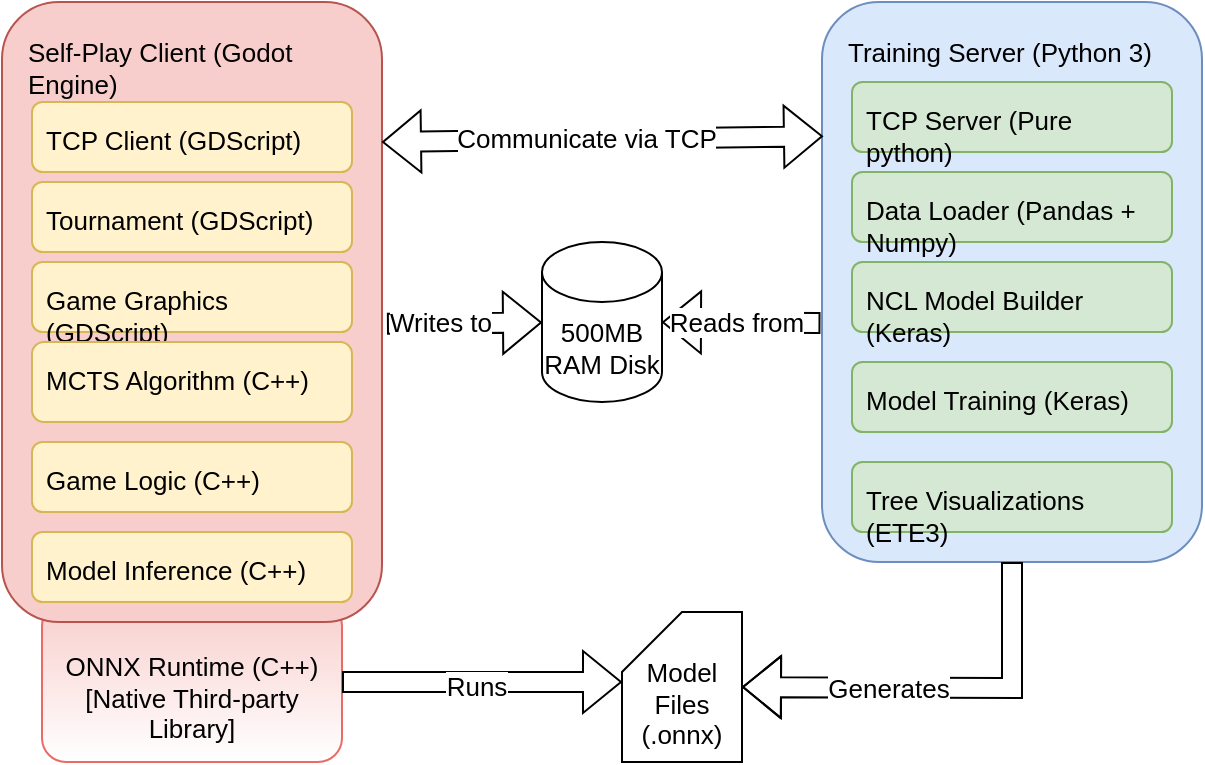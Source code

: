<mxfile version="24.4.0" type="github">
  <diagram name="Page-1" id="16glwOblu38XuQ45_bfo">
    <mxGraphModel dx="1195" dy="652" grid="1" gridSize="10" guides="1" tooltips="1" connect="1" arrows="1" fold="1" page="1" pageScale="1" pageWidth="850" pageHeight="1100" math="0" shadow="0">
      <root>
        <mxCell id="0" />
        <mxCell id="1" parent="0" />
        <mxCell id="mdbqxrtQqykH6Luiimw--17" value="&lt;div style=&quot;font-size: 13px;&quot;&gt;&lt;br style=&quot;font-size: 13px;&quot;&gt;&lt;/div&gt;&lt;div style=&quot;font-size: 13px;&quot;&gt;ONNX Runtime (C++)&lt;br style=&quot;font-size: 13px;&quot;&gt;&lt;/div&gt;&lt;div style=&quot;font-size: 13px;&quot;&gt;[Native Third-party Library]&lt;br style=&quot;font-size: 13px;&quot;&gt;&lt;/div&gt;" style="rounded=1;whiteSpace=wrap;html=1;gradientColor=#F8CECC;gradientDirection=north;strokeColor=#EA6B66;fontSize=13;" vertex="1" parent="1">
          <mxGeometry x="170" y="470" width="150" height="80" as="geometry" />
        </mxCell>
        <mxCell id="mdbqxrtQqykH6Luiimw--1" value="Self-Play Client (Godot Engine)" style="rounded=1;whiteSpace=wrap;html=1;fillColor=#f8cecc;strokeColor=#b85450;align=left;verticalAlign=top;spacing=13;fontSize=13;" vertex="1" parent="1">
          <mxGeometry x="150" y="170" width="190" height="310" as="geometry" />
        </mxCell>
        <mxCell id="mdbqxrtQqykH6Luiimw--2" value="Training Server (Python 3)" style="rounded=1;whiteSpace=wrap;html=1;fillColor=#dae8fc;strokeColor=#6c8ebf;align=left;verticalAlign=top;spacing=13;fontSize=13;" vertex="1" parent="1">
          <mxGeometry x="560" y="170" width="190" height="280" as="geometry" />
        </mxCell>
        <mxCell id="mdbqxrtQqykH6Luiimw--3" value="" style="shape=flexArrow;endArrow=classic;startArrow=classic;html=1;rounded=0;entryX=0.004;entryY=0.138;entryDx=0;entryDy=0;entryPerimeter=0;fontSize=13;" edge="1" parent="1">
          <mxGeometry width="100" height="100" relative="1" as="geometry">
            <mxPoint x="340" y="240" as="sourcePoint" />
            <mxPoint x="560.48" y="237.08" as="targetPoint" />
          </mxGeometry>
        </mxCell>
        <mxCell id="mdbqxrtQqykH6Luiimw--4" value="Communicate via TCP" style="edgeLabel;html=1;align=center;verticalAlign=middle;resizable=0;points=[];fontSize=13;" vertex="1" connectable="0" parent="mdbqxrtQqykH6Luiimw--3">
          <mxGeometry x="-0.074" y="1" relative="1" as="geometry">
            <mxPoint as="offset" />
          </mxGeometry>
        </mxCell>
        <mxCell id="mdbqxrtQqykH6Luiimw--5" value="&lt;div style=&quot;font-size: 13px;&quot;&gt;500MB&lt;br style=&quot;font-size: 13px;&quot;&gt;&lt;/div&gt;&lt;div style=&quot;font-size: 13px;&quot;&gt;RAM Disk&lt;/div&gt;" style="shape=cylinder3;whiteSpace=wrap;html=1;boundedLbl=1;backgroundOutline=1;size=15;fontSize=13;" vertex="1" parent="1">
          <mxGeometry x="420" y="290" width="60" height="80" as="geometry" />
        </mxCell>
        <mxCell id="mdbqxrtQqykH6Luiimw--6" value="" style="shape=flexArrow;endArrow=classic;html=1;rounded=0;exitX=1.013;exitY=0.519;exitDx=0;exitDy=0;exitPerimeter=0;fontSize=13;" edge="1" parent="1" source="mdbqxrtQqykH6Luiimw--1" target="mdbqxrtQqykH6Luiimw--5">
          <mxGeometry width="50" height="50" relative="1" as="geometry">
            <mxPoint x="330" y="450" as="sourcePoint" />
            <mxPoint x="400" y="450" as="targetPoint" />
          </mxGeometry>
        </mxCell>
        <mxCell id="mdbqxrtQqykH6Luiimw--7" value="Writes to" style="edgeLabel;html=1;align=center;verticalAlign=middle;resizable=0;points=[];fontSize=13;" vertex="1" connectable="0" parent="mdbqxrtQqykH6Luiimw--6">
          <mxGeometry x="-0.31" y="2" relative="1" as="geometry">
            <mxPoint y="1" as="offset" />
          </mxGeometry>
        </mxCell>
        <mxCell id="mdbqxrtQqykH6Luiimw--11" value="" style="shape=flexArrow;endArrow=classic;html=1;rounded=0;fontSize=13;entryX=1;entryY=0.5;entryDx=0;entryDy=0;entryPerimeter=0;" edge="1" parent="1" source="mdbqxrtQqykH6Luiimw--2" target="mdbqxrtQqykH6Luiimw--12">
          <mxGeometry width="50" height="50" relative="1" as="geometry">
            <mxPoint x="570" y="500" as="sourcePoint" />
            <mxPoint x="490" y="370" as="targetPoint" />
            <Array as="points">
              <mxPoint x="655" y="513" />
            </Array>
          </mxGeometry>
        </mxCell>
        <mxCell id="mdbqxrtQqykH6Luiimw--14" value="Generates" style="edgeLabel;html=1;align=center;verticalAlign=middle;resizable=0;points=[];fontSize=13;" vertex="1" connectable="0" parent="mdbqxrtQqykH6Luiimw--11">
          <mxGeometry x="0.056" y="-1" relative="1" as="geometry">
            <mxPoint x="-21" y="1" as="offset" />
          </mxGeometry>
        </mxCell>
        <mxCell id="mdbqxrtQqykH6Luiimw--12" value="&lt;div style=&quot;font-size: 13px;&quot;&gt;&lt;br style=&quot;font-size: 13px;&quot;&gt;&lt;/div&gt;&lt;div style=&quot;font-size: 13px;&quot;&gt;Model Files&lt;/div&gt;&lt;div style=&quot;font-size: 13px;&quot;&gt;(.onnx)&lt;br style=&quot;font-size: 13px;&quot;&gt;&lt;/div&gt;" style="shape=card;whiteSpace=wrap;html=1;fontSize=13;" vertex="1" parent="1">
          <mxGeometry x="460" y="475" width="60" height="75" as="geometry" />
        </mxCell>
        <mxCell id="mdbqxrtQqykH6Luiimw--19" value="" style="shape=flexArrow;endArrow=classic;html=1;rounded=0;exitX=1;exitY=0.5;exitDx=0;exitDy=0;fontSize=13;" edge="1" parent="1" source="mdbqxrtQqykH6Luiimw--17">
          <mxGeometry width="50" height="50" relative="1" as="geometry">
            <mxPoint x="285" y="550" as="sourcePoint" />
            <mxPoint x="460" y="510" as="targetPoint" />
          </mxGeometry>
        </mxCell>
        <mxCell id="mdbqxrtQqykH6Luiimw--20" value="Runs" style="edgeLabel;html=1;align=center;verticalAlign=middle;resizable=0;points=[];fontSize=13;" vertex="1" connectable="0" parent="mdbqxrtQqykH6Luiimw--19">
          <mxGeometry x="-0.044" y="-2" relative="1" as="geometry">
            <mxPoint as="offset" />
          </mxGeometry>
        </mxCell>
        <mxCell id="mdbqxrtQqykH6Luiimw--9" value="" style="shape=flexArrow;endArrow=none;html=1;rounded=0;endFill=0;startArrow=block;entryX=-0.004;entryY=0.573;entryDx=0;entryDy=0;entryPerimeter=0;fontSize=13;" edge="1" parent="1" source="mdbqxrtQqykH6Luiimw--5" target="mdbqxrtQqykH6Luiimw--2">
          <mxGeometry width="50" height="50" relative="1" as="geometry">
            <mxPoint x="490" y="390" as="sourcePoint" />
            <mxPoint x="540" y="320" as="targetPoint" />
            <Array as="points" />
          </mxGeometry>
        </mxCell>
        <mxCell id="mdbqxrtQqykH6Luiimw--10" value="Reads from" style="edgeLabel;html=1;align=center;verticalAlign=middle;resizable=0;points=[];fontSize=13;" vertex="1" connectable="0" parent="mdbqxrtQqykH6Luiimw--9">
          <mxGeometry x="-0.344" y="-1" relative="1" as="geometry">
            <mxPoint x="11" y="-1" as="offset" />
          </mxGeometry>
        </mxCell>
        <mxCell id="mdbqxrtQqykH6Luiimw--26" value="&lt;div style=&quot;font-size: 13px;&quot;&gt;TCP Server (Pure python)&lt;br&gt;&lt;/div&gt;" style="rounded=1;whiteSpace=wrap;html=1;align=left;verticalAlign=top;spacing=7;fillColor=#d5e8d4;strokeColor=#82b366;fontSize=13;" vertex="1" parent="1">
          <mxGeometry x="575" y="210" width="160" height="35" as="geometry" />
        </mxCell>
        <mxCell id="mdbqxrtQqykH6Luiimw--27" value="NCL Model Builder (Keras)" style="rounded=1;whiteSpace=wrap;html=1;align=left;verticalAlign=top;spacing=7;fillColor=#d5e8d4;strokeColor=#82b366;fontSize=13;" vertex="1" parent="1">
          <mxGeometry x="575" y="300" width="160" height="35" as="geometry" />
        </mxCell>
        <mxCell id="mdbqxrtQqykH6Luiimw--28" value="Model Training (Keras)" style="rounded=1;whiteSpace=wrap;html=1;align=left;verticalAlign=top;spacing=7;fillColor=#d5e8d4;strokeColor=#82b366;fontSize=13;" vertex="1" parent="1">
          <mxGeometry x="575" y="350" width="160" height="35" as="geometry" />
        </mxCell>
        <mxCell id="mdbqxrtQqykH6Luiimw--29" value="&lt;div style=&quot;font-size: 13px;&quot;&gt;Data Loader (Pandas + Numpy)&lt;br style=&quot;font-size: 13px;&quot;&gt;&lt;/div&gt;" style="rounded=1;whiteSpace=wrap;html=1;align=left;verticalAlign=top;spacing=7;fillColor=#d5e8d4;strokeColor=#82b366;fontSize=13;spacingRight=-5;" vertex="1" parent="1">
          <mxGeometry x="575" y="255" width="160" height="35" as="geometry" />
        </mxCell>
        <mxCell id="mdbqxrtQqykH6Luiimw--33" value="Model Inference (C++)" style="rounded=1;whiteSpace=wrap;html=1;align=left;verticalAlign=top;spacing=7;fillColor=#fff2cc;strokeColor=#d6b656;fontSize=13;" vertex="1" parent="1">
          <mxGeometry x="165" y="435" width="160" height="35" as="geometry" />
        </mxCell>
        <mxCell id="mdbqxrtQqykH6Luiimw--34" value="Game Logic (C++)" style="rounded=1;whiteSpace=wrap;html=1;align=left;verticalAlign=top;spacing=7;fillColor=#fff2cc;strokeColor=#d6b656;fontSize=13;" vertex="1" parent="1">
          <mxGeometry x="165" y="390" width="160" height="35" as="geometry" />
        </mxCell>
        <mxCell id="mdbqxrtQqykH6Luiimw--35" value="Game Graphics (GDScript)" style="rounded=1;whiteSpace=wrap;html=1;align=left;verticalAlign=top;spacing=7;fillColor=#fff2cc;strokeColor=#d6b656;fontSize=13;" vertex="1" parent="1">
          <mxGeometry x="165" y="300" width="160" height="35" as="geometry" />
        </mxCell>
        <mxCell id="mdbqxrtQqykH6Luiimw--36" value="Tournament (GDScript)" style="rounded=1;whiteSpace=wrap;html=1;align=left;verticalAlign=top;spacing=7;fillColor=#fff2cc;strokeColor=#d6b656;fontSize=13;" vertex="1" parent="1">
          <mxGeometry x="165" y="260" width="160" height="35" as="geometry" />
        </mxCell>
        <mxCell id="mdbqxrtQqykH6Luiimw--39" value="MCTS Algorithm (C++)" style="rounded=1;whiteSpace=wrap;html=1;align=left;verticalAlign=top;spacing=7;fillColor=#fff2cc;strokeColor=#d6b656;fontSize=13;" vertex="1" parent="1">
          <mxGeometry x="165" y="340" width="160" height="40" as="geometry" />
        </mxCell>
        <mxCell id="mdbqxrtQqykH6Luiimw--41" value="TCP Client (GDScript)" style="rounded=1;whiteSpace=wrap;html=1;align=left;verticalAlign=top;spacing=7;fillColor=#fff2cc;strokeColor=#d6b656;fontSize=13;" vertex="1" parent="1">
          <mxGeometry x="165" y="220" width="160" height="35" as="geometry" />
        </mxCell>
        <mxCell id="mdbqxrtQqykH6Luiimw--42" value="Tree Visualizations (ETE3)" style="rounded=1;whiteSpace=wrap;html=1;align=left;verticalAlign=top;spacing=7;fillColor=#d5e8d4;strokeColor=#82b366;fontSize=13;" vertex="1" parent="1">
          <mxGeometry x="575" y="400" width="160" height="35" as="geometry" />
        </mxCell>
      </root>
    </mxGraphModel>
  </diagram>
</mxfile>

